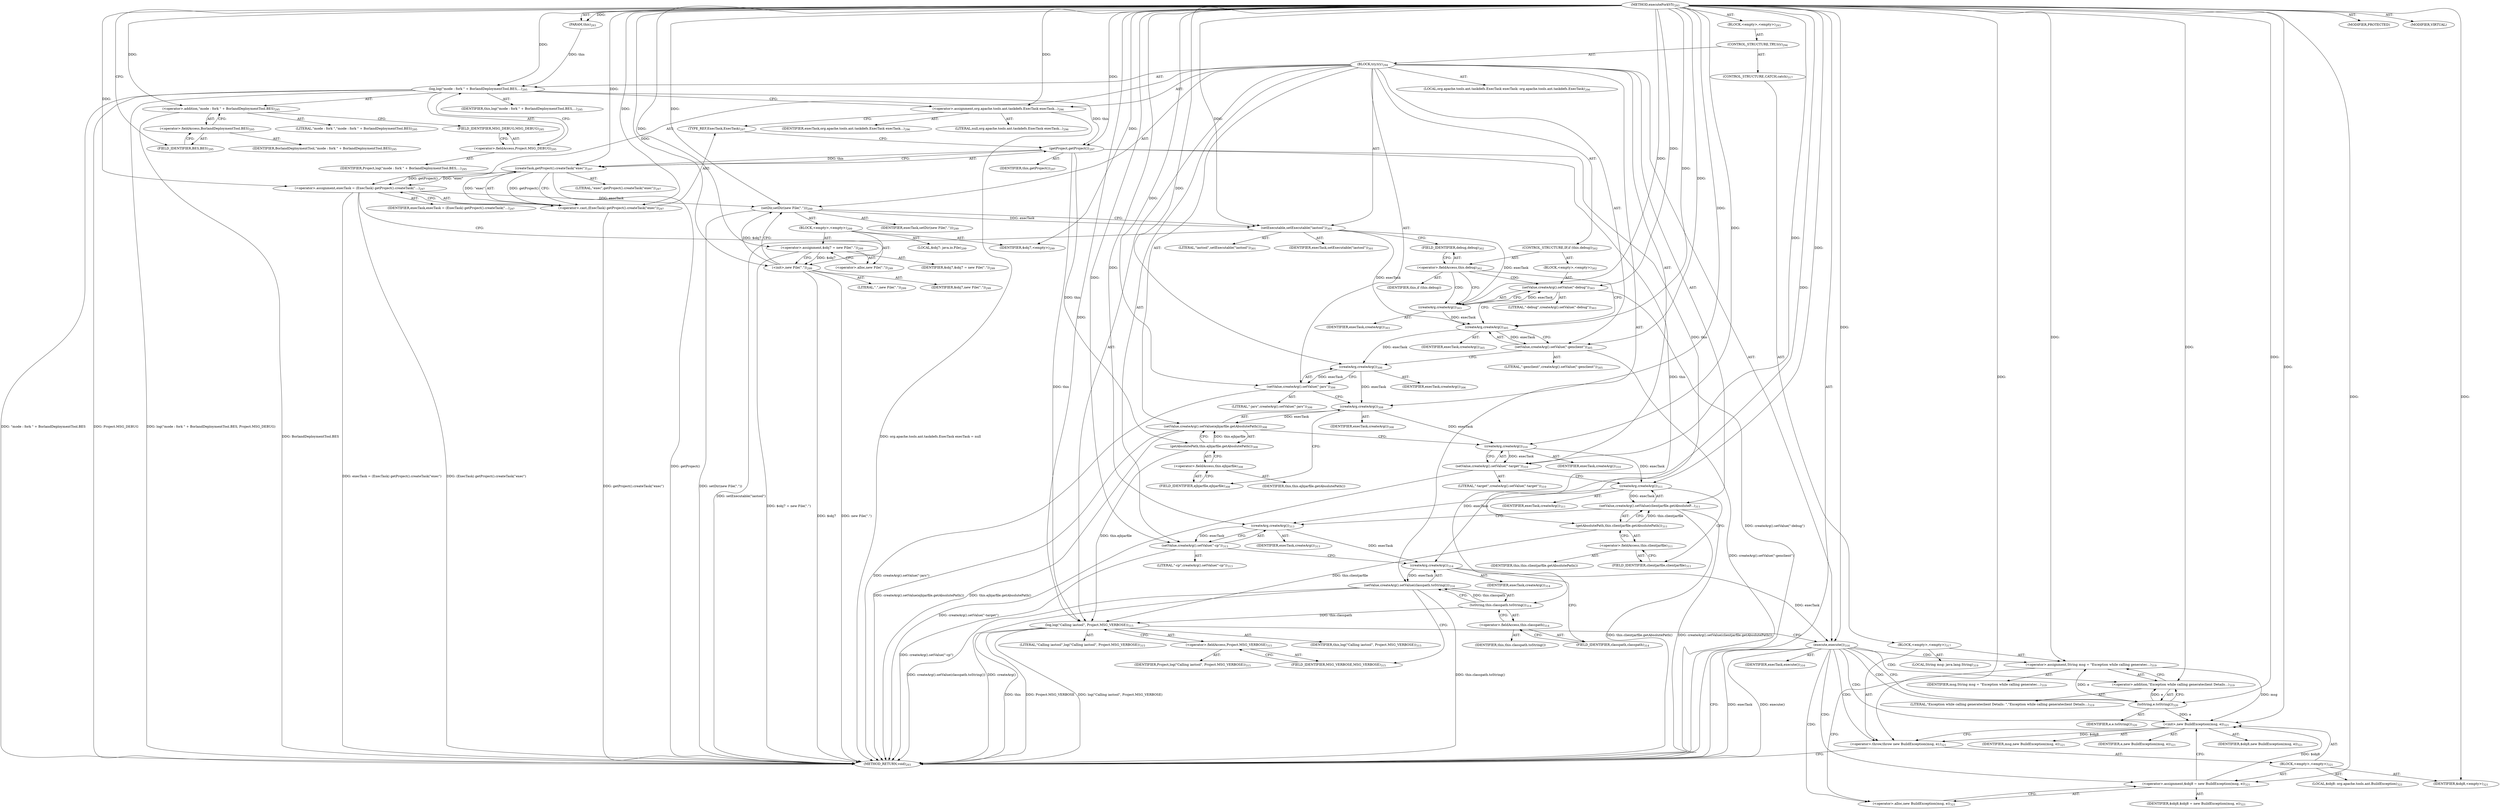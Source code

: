 digraph "executeForkV5" {  
"111669149708" [label = <(METHOD,executeForkV5)<SUB>293</SUB>> ]
"115964117001" [label = <(PARAM,this)<SUB>293</SUB>> ]
"25769803813" [label = <(BLOCK,&lt;empty&gt;,&lt;empty&gt;)<SUB>293</SUB>> ]
"47244640274" [label = <(CONTROL_STRUCTURE,TRY,try)<SUB>294</SUB>> ]
"25769803814" [label = <(BLOCK,try,try)<SUB>294</SUB>> ]
"30064771266" [label = <(log,log(&quot;mode : fork &quot; + BorlandDeploymentTool.BES,...)<SUB>295</SUB>> ]
"68719476760" [label = <(IDENTIFIER,this,log(&quot;mode : fork &quot; + BorlandDeploymentTool.BES,...)<SUB>295</SUB>> ]
"30064771267" [label = <(&lt;operator&gt;.addition,&quot;mode : fork &quot; + BorlandDeploymentTool.BES)<SUB>295</SUB>> ]
"90194313259" [label = <(LITERAL,&quot;mode : fork &quot;,&quot;mode : fork &quot; + BorlandDeploymentTool.BES)<SUB>295</SUB>> ]
"30064771268" [label = <(&lt;operator&gt;.fieldAccess,BorlandDeploymentTool.BES)<SUB>295</SUB>> ]
"68719476873" [label = <(IDENTIFIER,BorlandDeploymentTool,&quot;mode : fork &quot; + BorlandDeploymentTool.BES)<SUB>295</SUB>> ]
"55834574896" [label = <(FIELD_IDENTIFIER,BES,BES)<SUB>295</SUB>> ]
"30064771269" [label = <(&lt;operator&gt;.fieldAccess,Project.MSG_DEBUG)<SUB>295</SUB>> ]
"68719476874" [label = <(IDENTIFIER,Project,log(&quot;mode : fork &quot; + BorlandDeploymentTool.BES,...)<SUB>295</SUB>> ]
"55834574897" [label = <(FIELD_IDENTIFIER,MSG_DEBUG,MSG_DEBUG)<SUB>295</SUB>> ]
"94489280525" [label = <(LOCAL,org.apache.tools.ant.taskdefs.ExecTask execTask: org.apache.tools.ant.taskdefs.ExecTask)<SUB>296</SUB>> ]
"30064771270" [label = <(&lt;operator&gt;.assignment,org.apache.tools.ant.taskdefs.ExecTask execTask...)<SUB>296</SUB>> ]
"68719476875" [label = <(IDENTIFIER,execTask,org.apache.tools.ant.taskdefs.ExecTask execTask...)<SUB>296</SUB>> ]
"90194313260" [label = <(LITERAL,null,org.apache.tools.ant.taskdefs.ExecTask execTask...)<SUB>296</SUB>> ]
"30064771271" [label = <(&lt;operator&gt;.assignment,execTask = (ExecTask) getProject().createTask(&quot;...)<SUB>297</SUB>> ]
"68719476876" [label = <(IDENTIFIER,execTask,execTask = (ExecTask) getProject().createTask(&quot;...)<SUB>297</SUB>> ]
"30064771272" [label = <(&lt;operator&gt;.cast,(ExecTask) getProject().createTask(&quot;exec&quot;))<SUB>297</SUB>> ]
"180388626436" [label = <(TYPE_REF,ExecTask,ExecTask)<SUB>297</SUB>> ]
"30064771273" [label = <(createTask,getProject().createTask(&quot;exec&quot;))<SUB>297</SUB>> ]
"30064771274" [label = <(getProject,getProject())<SUB>297</SUB>> ]
"68719476761" [label = <(IDENTIFIER,this,getProject())<SUB>297</SUB>> ]
"90194313261" [label = <(LITERAL,&quot;exec&quot;,getProject().createTask(&quot;exec&quot;))<SUB>297</SUB>> ]
"30064771275" [label = <(setDir,setDir(new File(&quot;.&quot;)))<SUB>299</SUB>> ]
"68719476877" [label = <(IDENTIFIER,execTask,setDir(new File(&quot;.&quot;)))<SUB>299</SUB>> ]
"25769803815" [label = <(BLOCK,&lt;empty&gt;,&lt;empty&gt;)<SUB>299</SUB>> ]
"94489280526" [label = <(LOCAL,$obj7: java.io.File)<SUB>299</SUB>> ]
"30064771276" [label = <(&lt;operator&gt;.assignment,$obj7 = new File(&quot;.&quot;))<SUB>299</SUB>> ]
"68719476878" [label = <(IDENTIFIER,$obj7,$obj7 = new File(&quot;.&quot;))<SUB>299</SUB>> ]
"30064771277" [label = <(&lt;operator&gt;.alloc,new File(&quot;.&quot;))<SUB>299</SUB>> ]
"30064771278" [label = <(&lt;init&gt;,new File(&quot;.&quot;))<SUB>299</SUB>> ]
"68719476879" [label = <(IDENTIFIER,$obj7,new File(&quot;.&quot;))<SUB>299</SUB>> ]
"90194313262" [label = <(LITERAL,&quot;.&quot;,new File(&quot;.&quot;))<SUB>299</SUB>> ]
"68719476880" [label = <(IDENTIFIER,$obj7,&lt;empty&gt;)<SUB>299</SUB>> ]
"30064771279" [label = <(setExecutable,setExecutable(&quot;iastool&quot;))<SUB>301</SUB>> ]
"68719476881" [label = <(IDENTIFIER,execTask,setExecutable(&quot;iastool&quot;))<SUB>301</SUB>> ]
"90194313263" [label = <(LITERAL,&quot;iastool&quot;,setExecutable(&quot;iastool&quot;))<SUB>301</SUB>> ]
"47244640275" [label = <(CONTROL_STRUCTURE,IF,if (this.debug))<SUB>302</SUB>> ]
"30064771280" [label = <(&lt;operator&gt;.fieldAccess,this.debug)<SUB>302</SUB>> ]
"68719476882" [label = <(IDENTIFIER,this,if (this.debug))> ]
"55834574898" [label = <(FIELD_IDENTIFIER,debug,debug)<SUB>302</SUB>> ]
"25769803816" [label = <(BLOCK,&lt;empty&gt;,&lt;empty&gt;)<SUB>302</SUB>> ]
"30064771281" [label = <(setValue,createArg().setValue(&quot;-debug&quot;))<SUB>303</SUB>> ]
"30064771282" [label = <(createArg,createArg())<SUB>303</SUB>> ]
"68719476883" [label = <(IDENTIFIER,execTask,createArg())<SUB>303</SUB>> ]
"90194313264" [label = <(LITERAL,&quot;-debug&quot;,createArg().setValue(&quot;-debug&quot;))<SUB>303</SUB>> ]
"30064771283" [label = <(setValue,createArg().setValue(&quot;-genclient&quot;))<SUB>305</SUB>> ]
"30064771284" [label = <(createArg,createArg())<SUB>305</SUB>> ]
"68719476884" [label = <(IDENTIFIER,execTask,createArg())<SUB>305</SUB>> ]
"90194313265" [label = <(LITERAL,&quot;-genclient&quot;,createArg().setValue(&quot;-genclient&quot;))<SUB>305</SUB>> ]
"30064771285" [label = <(setValue,createArg().setValue(&quot;-jars&quot;))<SUB>306</SUB>> ]
"30064771286" [label = <(createArg,createArg())<SUB>306</SUB>> ]
"68719476885" [label = <(IDENTIFIER,execTask,createArg())<SUB>306</SUB>> ]
"90194313266" [label = <(LITERAL,&quot;-jars&quot;,createArg().setValue(&quot;-jars&quot;))<SUB>306</SUB>> ]
"30064771287" [label = <(setValue,createArg().setValue(ejbjarfile.getAbsolutePath()))<SUB>308</SUB>> ]
"30064771288" [label = <(createArg,createArg())<SUB>308</SUB>> ]
"68719476886" [label = <(IDENTIFIER,execTask,createArg())<SUB>308</SUB>> ]
"30064771289" [label = <(getAbsolutePath,this.ejbjarfile.getAbsolutePath())<SUB>308</SUB>> ]
"30064771290" [label = <(&lt;operator&gt;.fieldAccess,this.ejbjarfile)<SUB>308</SUB>> ]
"68719476887" [label = <(IDENTIFIER,this,this.ejbjarfile.getAbsolutePath())> ]
"55834574899" [label = <(FIELD_IDENTIFIER,ejbjarfile,ejbjarfile)<SUB>308</SUB>> ]
"30064771291" [label = <(setValue,createArg().setValue(&quot;-target&quot;))<SUB>310</SUB>> ]
"30064771292" [label = <(createArg,createArg())<SUB>310</SUB>> ]
"68719476888" [label = <(IDENTIFIER,execTask,createArg())<SUB>310</SUB>> ]
"90194313267" [label = <(LITERAL,&quot;-target&quot;,createArg().setValue(&quot;-target&quot;))<SUB>310</SUB>> ]
"30064771293" [label = <(setValue,createArg().setValue(clientjarfile.getAbsoluteP...)<SUB>311</SUB>> ]
"30064771294" [label = <(createArg,createArg())<SUB>311</SUB>> ]
"68719476889" [label = <(IDENTIFIER,execTask,createArg())<SUB>311</SUB>> ]
"30064771295" [label = <(getAbsolutePath,this.clientjarfile.getAbsolutePath())<SUB>311</SUB>> ]
"30064771296" [label = <(&lt;operator&gt;.fieldAccess,this.clientjarfile)<SUB>311</SUB>> ]
"68719476890" [label = <(IDENTIFIER,this,this.clientjarfile.getAbsolutePath())> ]
"55834574900" [label = <(FIELD_IDENTIFIER,clientjarfile,clientjarfile)<SUB>311</SUB>> ]
"30064771297" [label = <(setValue,createArg().setValue(&quot;-cp&quot;))<SUB>313</SUB>> ]
"30064771298" [label = <(createArg,createArg())<SUB>313</SUB>> ]
"68719476891" [label = <(IDENTIFIER,execTask,createArg())<SUB>313</SUB>> ]
"90194313268" [label = <(LITERAL,&quot;-cp&quot;,createArg().setValue(&quot;-cp&quot;))<SUB>313</SUB>> ]
"30064771299" [label = <(setValue,createArg().setValue(classpath.toString()))<SUB>314</SUB>> ]
"30064771300" [label = <(createArg,createArg())<SUB>314</SUB>> ]
"68719476892" [label = <(IDENTIFIER,execTask,createArg())<SUB>314</SUB>> ]
"30064771301" [label = <(toString,this.classpath.toString())<SUB>314</SUB>> ]
"30064771302" [label = <(&lt;operator&gt;.fieldAccess,this.classpath)<SUB>314</SUB>> ]
"68719476893" [label = <(IDENTIFIER,this,this.classpath.toString())> ]
"55834574901" [label = <(FIELD_IDENTIFIER,classpath,classpath)<SUB>314</SUB>> ]
"30064771303" [label = <(log,log(&quot;Calling iastool&quot;, Project.MSG_VERBOSE))<SUB>315</SUB>> ]
"68719476762" [label = <(IDENTIFIER,this,log(&quot;Calling iastool&quot;, Project.MSG_VERBOSE))<SUB>315</SUB>> ]
"90194313269" [label = <(LITERAL,&quot;Calling iastool&quot;,log(&quot;Calling iastool&quot;, Project.MSG_VERBOSE))<SUB>315</SUB>> ]
"30064771304" [label = <(&lt;operator&gt;.fieldAccess,Project.MSG_VERBOSE)<SUB>315</SUB>> ]
"68719476894" [label = <(IDENTIFIER,Project,log(&quot;Calling iastool&quot;, Project.MSG_VERBOSE))<SUB>315</SUB>> ]
"55834574902" [label = <(FIELD_IDENTIFIER,MSG_VERBOSE,MSG_VERBOSE)<SUB>315</SUB>> ]
"30064771305" [label = <(execute,execute())<SUB>316</SUB>> ]
"68719476895" [label = <(IDENTIFIER,execTask,execute())<SUB>316</SUB>> ]
"47244640276" [label = <(CONTROL_STRUCTURE,CATCH,catch)<SUB>317</SUB>> ]
"25769803817" [label = <(BLOCK,&lt;empty&gt;,&lt;empty&gt;)<SUB>317</SUB>> ]
"94489280527" [label = <(LOCAL,String msg: java.lang.String)<SUB>319</SUB>> ]
"30064771306" [label = <(&lt;operator&gt;.assignment,String msg = &quot;Exception while calling generatec...)<SUB>319</SUB>> ]
"68719476896" [label = <(IDENTIFIER,msg,String msg = &quot;Exception while calling generatec...)<SUB>319</SUB>> ]
"30064771307" [label = <(&lt;operator&gt;.addition,&quot;Exception while calling generateclient Details...)<SUB>319</SUB>> ]
"90194313270" [label = <(LITERAL,&quot;Exception while calling generateclient Details: &quot;,&quot;Exception while calling generateclient Details...)<SUB>319</SUB>> ]
"30064771308" [label = <(toString,e.toString())<SUB>320</SUB>> ]
"68719476897" [label = <(IDENTIFIER,e,e.toString())<SUB>320</SUB>> ]
"30064771309" [label = <(&lt;operator&gt;.throw,throw new BuildException(msg, e);)<SUB>321</SUB>> ]
"25769803818" [label = <(BLOCK,&lt;empty&gt;,&lt;empty&gt;)<SUB>321</SUB>> ]
"94489280528" [label = <(LOCAL,$obj8: org.apache.tools.ant.BuildException)<SUB>321</SUB>> ]
"30064771310" [label = <(&lt;operator&gt;.assignment,$obj8 = new BuildException(msg, e))<SUB>321</SUB>> ]
"68719476898" [label = <(IDENTIFIER,$obj8,$obj8 = new BuildException(msg, e))<SUB>321</SUB>> ]
"30064771311" [label = <(&lt;operator&gt;.alloc,new BuildException(msg, e))<SUB>321</SUB>> ]
"30064771312" [label = <(&lt;init&gt;,new BuildException(msg, e))<SUB>321</SUB>> ]
"68719476899" [label = <(IDENTIFIER,$obj8,new BuildException(msg, e))<SUB>321</SUB>> ]
"68719476900" [label = <(IDENTIFIER,msg,new BuildException(msg, e))<SUB>321</SUB>> ]
"68719476901" [label = <(IDENTIFIER,e,new BuildException(msg, e))<SUB>321</SUB>> ]
"68719476902" [label = <(IDENTIFIER,$obj8,&lt;empty&gt;)<SUB>321</SUB>> ]
"133143986202" [label = <(MODIFIER,PROTECTED)> ]
"133143986203" [label = <(MODIFIER,VIRTUAL)> ]
"128849018892" [label = <(METHOD_RETURN,void)<SUB>293</SUB>> ]
  "111669149708" -> "115964117001"  [ label = "AST: "] 
  "111669149708" -> "25769803813"  [ label = "AST: "] 
  "111669149708" -> "133143986202"  [ label = "AST: "] 
  "111669149708" -> "133143986203"  [ label = "AST: "] 
  "111669149708" -> "128849018892"  [ label = "AST: "] 
  "25769803813" -> "47244640274"  [ label = "AST: "] 
  "47244640274" -> "25769803814"  [ label = "AST: "] 
  "47244640274" -> "47244640276"  [ label = "AST: "] 
  "25769803814" -> "30064771266"  [ label = "AST: "] 
  "25769803814" -> "94489280525"  [ label = "AST: "] 
  "25769803814" -> "30064771270"  [ label = "AST: "] 
  "25769803814" -> "30064771271"  [ label = "AST: "] 
  "25769803814" -> "30064771275"  [ label = "AST: "] 
  "25769803814" -> "30064771279"  [ label = "AST: "] 
  "25769803814" -> "47244640275"  [ label = "AST: "] 
  "25769803814" -> "30064771283"  [ label = "AST: "] 
  "25769803814" -> "30064771285"  [ label = "AST: "] 
  "25769803814" -> "30064771287"  [ label = "AST: "] 
  "25769803814" -> "30064771291"  [ label = "AST: "] 
  "25769803814" -> "30064771293"  [ label = "AST: "] 
  "25769803814" -> "30064771297"  [ label = "AST: "] 
  "25769803814" -> "30064771299"  [ label = "AST: "] 
  "25769803814" -> "30064771303"  [ label = "AST: "] 
  "25769803814" -> "30064771305"  [ label = "AST: "] 
  "30064771266" -> "68719476760"  [ label = "AST: "] 
  "30064771266" -> "30064771267"  [ label = "AST: "] 
  "30064771266" -> "30064771269"  [ label = "AST: "] 
  "30064771267" -> "90194313259"  [ label = "AST: "] 
  "30064771267" -> "30064771268"  [ label = "AST: "] 
  "30064771268" -> "68719476873"  [ label = "AST: "] 
  "30064771268" -> "55834574896"  [ label = "AST: "] 
  "30064771269" -> "68719476874"  [ label = "AST: "] 
  "30064771269" -> "55834574897"  [ label = "AST: "] 
  "30064771270" -> "68719476875"  [ label = "AST: "] 
  "30064771270" -> "90194313260"  [ label = "AST: "] 
  "30064771271" -> "68719476876"  [ label = "AST: "] 
  "30064771271" -> "30064771272"  [ label = "AST: "] 
  "30064771272" -> "180388626436"  [ label = "AST: "] 
  "30064771272" -> "30064771273"  [ label = "AST: "] 
  "30064771273" -> "30064771274"  [ label = "AST: "] 
  "30064771273" -> "90194313261"  [ label = "AST: "] 
  "30064771274" -> "68719476761"  [ label = "AST: "] 
  "30064771275" -> "68719476877"  [ label = "AST: "] 
  "30064771275" -> "25769803815"  [ label = "AST: "] 
  "25769803815" -> "94489280526"  [ label = "AST: "] 
  "25769803815" -> "30064771276"  [ label = "AST: "] 
  "25769803815" -> "30064771278"  [ label = "AST: "] 
  "25769803815" -> "68719476880"  [ label = "AST: "] 
  "30064771276" -> "68719476878"  [ label = "AST: "] 
  "30064771276" -> "30064771277"  [ label = "AST: "] 
  "30064771278" -> "68719476879"  [ label = "AST: "] 
  "30064771278" -> "90194313262"  [ label = "AST: "] 
  "30064771279" -> "68719476881"  [ label = "AST: "] 
  "30064771279" -> "90194313263"  [ label = "AST: "] 
  "47244640275" -> "30064771280"  [ label = "AST: "] 
  "47244640275" -> "25769803816"  [ label = "AST: "] 
  "30064771280" -> "68719476882"  [ label = "AST: "] 
  "30064771280" -> "55834574898"  [ label = "AST: "] 
  "25769803816" -> "30064771281"  [ label = "AST: "] 
  "30064771281" -> "30064771282"  [ label = "AST: "] 
  "30064771281" -> "90194313264"  [ label = "AST: "] 
  "30064771282" -> "68719476883"  [ label = "AST: "] 
  "30064771283" -> "30064771284"  [ label = "AST: "] 
  "30064771283" -> "90194313265"  [ label = "AST: "] 
  "30064771284" -> "68719476884"  [ label = "AST: "] 
  "30064771285" -> "30064771286"  [ label = "AST: "] 
  "30064771285" -> "90194313266"  [ label = "AST: "] 
  "30064771286" -> "68719476885"  [ label = "AST: "] 
  "30064771287" -> "30064771288"  [ label = "AST: "] 
  "30064771287" -> "30064771289"  [ label = "AST: "] 
  "30064771288" -> "68719476886"  [ label = "AST: "] 
  "30064771289" -> "30064771290"  [ label = "AST: "] 
  "30064771290" -> "68719476887"  [ label = "AST: "] 
  "30064771290" -> "55834574899"  [ label = "AST: "] 
  "30064771291" -> "30064771292"  [ label = "AST: "] 
  "30064771291" -> "90194313267"  [ label = "AST: "] 
  "30064771292" -> "68719476888"  [ label = "AST: "] 
  "30064771293" -> "30064771294"  [ label = "AST: "] 
  "30064771293" -> "30064771295"  [ label = "AST: "] 
  "30064771294" -> "68719476889"  [ label = "AST: "] 
  "30064771295" -> "30064771296"  [ label = "AST: "] 
  "30064771296" -> "68719476890"  [ label = "AST: "] 
  "30064771296" -> "55834574900"  [ label = "AST: "] 
  "30064771297" -> "30064771298"  [ label = "AST: "] 
  "30064771297" -> "90194313268"  [ label = "AST: "] 
  "30064771298" -> "68719476891"  [ label = "AST: "] 
  "30064771299" -> "30064771300"  [ label = "AST: "] 
  "30064771299" -> "30064771301"  [ label = "AST: "] 
  "30064771300" -> "68719476892"  [ label = "AST: "] 
  "30064771301" -> "30064771302"  [ label = "AST: "] 
  "30064771302" -> "68719476893"  [ label = "AST: "] 
  "30064771302" -> "55834574901"  [ label = "AST: "] 
  "30064771303" -> "68719476762"  [ label = "AST: "] 
  "30064771303" -> "90194313269"  [ label = "AST: "] 
  "30064771303" -> "30064771304"  [ label = "AST: "] 
  "30064771304" -> "68719476894"  [ label = "AST: "] 
  "30064771304" -> "55834574902"  [ label = "AST: "] 
  "30064771305" -> "68719476895"  [ label = "AST: "] 
  "47244640276" -> "25769803817"  [ label = "AST: "] 
  "25769803817" -> "94489280527"  [ label = "AST: "] 
  "25769803817" -> "30064771306"  [ label = "AST: "] 
  "25769803817" -> "30064771309"  [ label = "AST: "] 
  "30064771306" -> "68719476896"  [ label = "AST: "] 
  "30064771306" -> "30064771307"  [ label = "AST: "] 
  "30064771307" -> "90194313270"  [ label = "AST: "] 
  "30064771307" -> "30064771308"  [ label = "AST: "] 
  "30064771308" -> "68719476897"  [ label = "AST: "] 
  "30064771309" -> "25769803818"  [ label = "AST: "] 
  "25769803818" -> "94489280528"  [ label = "AST: "] 
  "25769803818" -> "30064771310"  [ label = "AST: "] 
  "25769803818" -> "30064771312"  [ label = "AST: "] 
  "25769803818" -> "68719476902"  [ label = "AST: "] 
  "30064771310" -> "68719476898"  [ label = "AST: "] 
  "30064771310" -> "30064771311"  [ label = "AST: "] 
  "30064771312" -> "68719476899"  [ label = "AST: "] 
  "30064771312" -> "68719476900"  [ label = "AST: "] 
  "30064771312" -> "68719476901"  [ label = "AST: "] 
  "30064771266" -> "30064771270"  [ label = "CFG: "] 
  "30064771270" -> "180388626436"  [ label = "CFG: "] 
  "30064771271" -> "30064771277"  [ label = "CFG: "] 
  "30064771275" -> "30064771279"  [ label = "CFG: "] 
  "30064771279" -> "55834574898"  [ label = "CFG: "] 
  "30064771283" -> "30064771286"  [ label = "CFG: "] 
  "30064771285" -> "30064771288"  [ label = "CFG: "] 
  "30064771287" -> "30064771292"  [ label = "CFG: "] 
  "30064771291" -> "30064771294"  [ label = "CFG: "] 
  "30064771293" -> "30064771298"  [ label = "CFG: "] 
  "30064771297" -> "30064771300"  [ label = "CFG: "] 
  "30064771299" -> "55834574902"  [ label = "CFG: "] 
  "30064771303" -> "30064771305"  [ label = "CFG: "] 
  "30064771305" -> "128849018892"  [ label = "CFG: "] 
  "30064771305" -> "30064771308"  [ label = "CFG: "] 
  "30064771267" -> "55834574897"  [ label = "CFG: "] 
  "30064771269" -> "30064771266"  [ label = "CFG: "] 
  "30064771272" -> "30064771271"  [ label = "CFG: "] 
  "30064771280" -> "30064771282"  [ label = "CFG: "] 
  "30064771280" -> "30064771284"  [ label = "CFG: "] 
  "30064771284" -> "30064771283"  [ label = "CFG: "] 
  "30064771286" -> "30064771285"  [ label = "CFG: "] 
  "30064771288" -> "55834574899"  [ label = "CFG: "] 
  "30064771289" -> "30064771287"  [ label = "CFG: "] 
  "30064771292" -> "30064771291"  [ label = "CFG: "] 
  "30064771294" -> "55834574900"  [ label = "CFG: "] 
  "30064771295" -> "30064771293"  [ label = "CFG: "] 
  "30064771298" -> "30064771297"  [ label = "CFG: "] 
  "30064771300" -> "55834574901"  [ label = "CFG: "] 
  "30064771301" -> "30064771299"  [ label = "CFG: "] 
  "30064771304" -> "30064771303"  [ label = "CFG: "] 
  "30064771306" -> "30064771311"  [ label = "CFG: "] 
  "30064771309" -> "128849018892"  [ label = "CFG: "] 
  "30064771268" -> "30064771267"  [ label = "CFG: "] 
  "55834574897" -> "30064771269"  [ label = "CFG: "] 
  "180388626436" -> "30064771274"  [ label = "CFG: "] 
  "30064771273" -> "30064771272"  [ label = "CFG: "] 
  "30064771276" -> "30064771278"  [ label = "CFG: "] 
  "30064771278" -> "30064771275"  [ label = "CFG: "] 
  "55834574898" -> "30064771280"  [ label = "CFG: "] 
  "30064771281" -> "30064771284"  [ label = "CFG: "] 
  "30064771290" -> "30064771289"  [ label = "CFG: "] 
  "30064771296" -> "30064771295"  [ label = "CFG: "] 
  "30064771302" -> "30064771301"  [ label = "CFG: "] 
  "55834574902" -> "30064771304"  [ label = "CFG: "] 
  "30064771307" -> "30064771306"  [ label = "CFG: "] 
  "55834574896" -> "30064771268"  [ label = "CFG: "] 
  "30064771274" -> "30064771273"  [ label = "CFG: "] 
  "30064771277" -> "30064771276"  [ label = "CFG: "] 
  "30064771282" -> "30064771281"  [ label = "CFG: "] 
  "55834574899" -> "30064771290"  [ label = "CFG: "] 
  "55834574900" -> "30064771296"  [ label = "CFG: "] 
  "55834574901" -> "30064771302"  [ label = "CFG: "] 
  "30064771308" -> "30064771307"  [ label = "CFG: "] 
  "30064771310" -> "30064771312"  [ label = "CFG: "] 
  "30064771312" -> "30064771309"  [ label = "CFG: "] 
  "30064771311" -> "30064771310"  [ label = "CFG: "] 
  "111669149708" -> "55834574896"  [ label = "CFG: "] 
  "30064771267" -> "128849018892"  [ label = "DDG: BorlandDeploymentTool.BES"] 
  "30064771266" -> "128849018892"  [ label = "DDG: &quot;mode : fork &quot; + BorlandDeploymentTool.BES"] 
  "30064771266" -> "128849018892"  [ label = "DDG: Project.MSG_DEBUG"] 
  "30064771266" -> "128849018892"  [ label = "DDG: log(&quot;mode : fork &quot; + BorlandDeploymentTool.BES, Project.MSG_DEBUG)"] 
  "30064771270" -> "128849018892"  [ label = "DDG: org.apache.tools.ant.taskdefs.ExecTask execTask = null"] 
  "30064771273" -> "128849018892"  [ label = "DDG: getProject()"] 
  "30064771272" -> "128849018892"  [ label = "DDG: getProject().createTask(&quot;exec&quot;)"] 
  "30064771271" -> "128849018892"  [ label = "DDG: (ExecTask) getProject().createTask(&quot;exec&quot;)"] 
  "30064771271" -> "128849018892"  [ label = "DDG: execTask = (ExecTask) getProject().createTask(&quot;exec&quot;)"] 
  "30064771276" -> "128849018892"  [ label = "DDG: $obj7 = new File(&quot;.&quot;)"] 
  "30064771278" -> "128849018892"  [ label = "DDG: $obj7"] 
  "30064771278" -> "128849018892"  [ label = "DDG: new File(&quot;.&quot;)"] 
  "30064771275" -> "128849018892"  [ label = "DDG: setDir(new File(&quot;.&quot;))"] 
  "30064771279" -> "128849018892"  [ label = "DDG: setExecutable(&quot;iastool&quot;)"] 
  "30064771281" -> "128849018892"  [ label = "DDG: createArg().setValue(&quot;-debug&quot;)"] 
  "30064771283" -> "128849018892"  [ label = "DDG: createArg().setValue(&quot;-genclient&quot;)"] 
  "30064771285" -> "128849018892"  [ label = "DDG: createArg().setValue(&quot;-jars&quot;)"] 
  "30064771287" -> "128849018892"  [ label = "DDG: this.ejbjarfile.getAbsolutePath()"] 
  "30064771287" -> "128849018892"  [ label = "DDG: createArg().setValue(ejbjarfile.getAbsolutePath())"] 
  "30064771291" -> "128849018892"  [ label = "DDG: createArg().setValue(&quot;-target&quot;)"] 
  "30064771293" -> "128849018892"  [ label = "DDG: this.clientjarfile.getAbsolutePath()"] 
  "30064771293" -> "128849018892"  [ label = "DDG: createArg().setValue(clientjarfile.getAbsolutePath())"] 
  "30064771297" -> "128849018892"  [ label = "DDG: createArg().setValue(&quot;-cp&quot;)"] 
  "30064771299" -> "128849018892"  [ label = "DDG: createArg()"] 
  "30064771299" -> "128849018892"  [ label = "DDG: this.classpath.toString()"] 
  "30064771299" -> "128849018892"  [ label = "DDG: createArg().setValue(classpath.toString())"] 
  "30064771303" -> "128849018892"  [ label = "DDG: this"] 
  "30064771303" -> "128849018892"  [ label = "DDG: Project.MSG_VERBOSE"] 
  "30064771303" -> "128849018892"  [ label = "DDG: log(&quot;Calling iastool&quot;, Project.MSG_VERBOSE)"] 
  "30064771305" -> "128849018892"  [ label = "DDG: execTask"] 
  "30064771305" -> "128849018892"  [ label = "DDG: execute()"] 
  "111669149708" -> "115964117001"  [ label = "DDG: "] 
  "111669149708" -> "30064771270"  [ label = "DDG: "] 
  "111669149708" -> "30064771271"  [ label = "DDG: "] 
  "30064771273" -> "30064771271"  [ label = "DDG: getProject()"] 
  "30064771273" -> "30064771271"  [ label = "DDG: &quot;exec&quot;"] 
  "115964117001" -> "30064771266"  [ label = "DDG: this"] 
  "111669149708" -> "30064771266"  [ label = "DDG: "] 
  "30064771271" -> "30064771275"  [ label = "DDG: execTask"] 
  "111669149708" -> "30064771275"  [ label = "DDG: "] 
  "30064771278" -> "30064771275"  [ label = "DDG: $obj7"] 
  "30064771275" -> "30064771279"  [ label = "DDG: execTask"] 
  "111669149708" -> "30064771279"  [ label = "DDG: "] 
  "30064771284" -> "30064771283"  [ label = "DDG: execTask"] 
  "111669149708" -> "30064771283"  [ label = "DDG: "] 
  "30064771286" -> "30064771285"  [ label = "DDG: execTask"] 
  "111669149708" -> "30064771285"  [ label = "DDG: "] 
  "30064771288" -> "30064771287"  [ label = "DDG: execTask"] 
  "30064771289" -> "30064771287"  [ label = "DDG: this.ejbjarfile"] 
  "30064771292" -> "30064771291"  [ label = "DDG: execTask"] 
  "111669149708" -> "30064771291"  [ label = "DDG: "] 
  "30064771294" -> "30064771293"  [ label = "DDG: execTask"] 
  "30064771295" -> "30064771293"  [ label = "DDG: this.clientjarfile"] 
  "30064771298" -> "30064771297"  [ label = "DDG: execTask"] 
  "111669149708" -> "30064771297"  [ label = "DDG: "] 
  "30064771300" -> "30064771299"  [ label = "DDG: execTask"] 
  "30064771301" -> "30064771299"  [ label = "DDG: this.classpath"] 
  "30064771274" -> "30064771303"  [ label = "DDG: this"] 
  "30064771289" -> "30064771303"  [ label = "DDG: this.ejbjarfile"] 
  "30064771295" -> "30064771303"  [ label = "DDG: this.clientjarfile"] 
  "30064771301" -> "30064771303"  [ label = "DDG: this.classpath"] 
  "111669149708" -> "30064771303"  [ label = "DDG: "] 
  "30064771300" -> "30064771305"  [ label = "DDG: execTask"] 
  "111669149708" -> "30064771305"  [ label = "DDG: "] 
  "111669149708" -> "30064771306"  [ label = "DDG: "] 
  "30064771308" -> "30064771306"  [ label = "DDG: e"] 
  "111669149708" -> "30064771267"  [ label = "DDG: "] 
  "111669149708" -> "30064771272"  [ label = "DDG: "] 
  "30064771273" -> "30064771272"  [ label = "DDG: getProject()"] 
  "30064771273" -> "30064771272"  [ label = "DDG: &quot;exec&quot;"] 
  "111669149708" -> "30064771276"  [ label = "DDG: "] 
  "111669149708" -> "68719476880"  [ label = "DDG: "] 
  "30064771279" -> "30064771284"  [ label = "DDG: execTask"] 
  "30064771282" -> "30064771284"  [ label = "DDG: execTask"] 
  "111669149708" -> "30064771284"  [ label = "DDG: "] 
  "30064771284" -> "30064771286"  [ label = "DDG: execTask"] 
  "111669149708" -> "30064771286"  [ label = "DDG: "] 
  "30064771286" -> "30064771288"  [ label = "DDG: execTask"] 
  "111669149708" -> "30064771288"  [ label = "DDG: "] 
  "30064771274" -> "30064771289"  [ label = "DDG: this"] 
  "30064771288" -> "30064771292"  [ label = "DDG: execTask"] 
  "111669149708" -> "30064771292"  [ label = "DDG: "] 
  "30064771292" -> "30064771294"  [ label = "DDG: execTask"] 
  "111669149708" -> "30064771294"  [ label = "DDG: "] 
  "30064771274" -> "30064771295"  [ label = "DDG: this"] 
  "30064771294" -> "30064771298"  [ label = "DDG: execTask"] 
  "111669149708" -> "30064771298"  [ label = "DDG: "] 
  "30064771298" -> "30064771300"  [ label = "DDG: execTask"] 
  "111669149708" -> "30064771300"  [ label = "DDG: "] 
  "30064771274" -> "30064771301"  [ label = "DDG: this"] 
  "30064771312" -> "30064771309"  [ label = "DDG: $obj8"] 
  "111669149708" -> "30064771309"  [ label = "DDG: "] 
  "30064771274" -> "30064771273"  [ label = "DDG: this"] 
  "111669149708" -> "30064771273"  [ label = "DDG: "] 
  "30064771276" -> "30064771278"  [ label = "DDG: $obj7"] 
  "111669149708" -> "30064771278"  [ label = "DDG: "] 
  "30064771282" -> "30064771281"  [ label = "DDG: execTask"] 
  "111669149708" -> "30064771281"  [ label = "DDG: "] 
  "111669149708" -> "30064771307"  [ label = "DDG: "] 
  "30064771308" -> "30064771307"  [ label = "DDG: e"] 
  "111669149708" -> "30064771310"  [ label = "DDG: "] 
  "111669149708" -> "68719476902"  [ label = "DDG: "] 
  "30064771266" -> "30064771274"  [ label = "DDG: this"] 
  "111669149708" -> "30064771274"  [ label = "DDG: "] 
  "30064771279" -> "30064771282"  [ label = "DDG: execTask"] 
  "111669149708" -> "30064771282"  [ label = "DDG: "] 
  "111669149708" -> "30064771308"  [ label = "DDG: "] 
  "30064771310" -> "30064771312"  [ label = "DDG: $obj8"] 
  "111669149708" -> "30064771312"  [ label = "DDG: "] 
  "30064771306" -> "30064771312"  [ label = "DDG: msg"] 
  "30064771308" -> "30064771312"  [ label = "DDG: e"] 
  "30064771305" -> "30064771312"  [ label = "CDG: "] 
  "30064771305" -> "30064771311"  [ label = "CDG: "] 
  "30064771305" -> "30064771310"  [ label = "CDG: "] 
  "30064771305" -> "30064771309"  [ label = "CDG: "] 
  "30064771305" -> "30064771308"  [ label = "CDG: "] 
  "30064771305" -> "30064771307"  [ label = "CDG: "] 
  "30064771305" -> "30064771306"  [ label = "CDG: "] 
  "30064771280" -> "30064771282"  [ label = "CDG: "] 
  "30064771280" -> "30064771281"  [ label = "CDG: "] 
}
